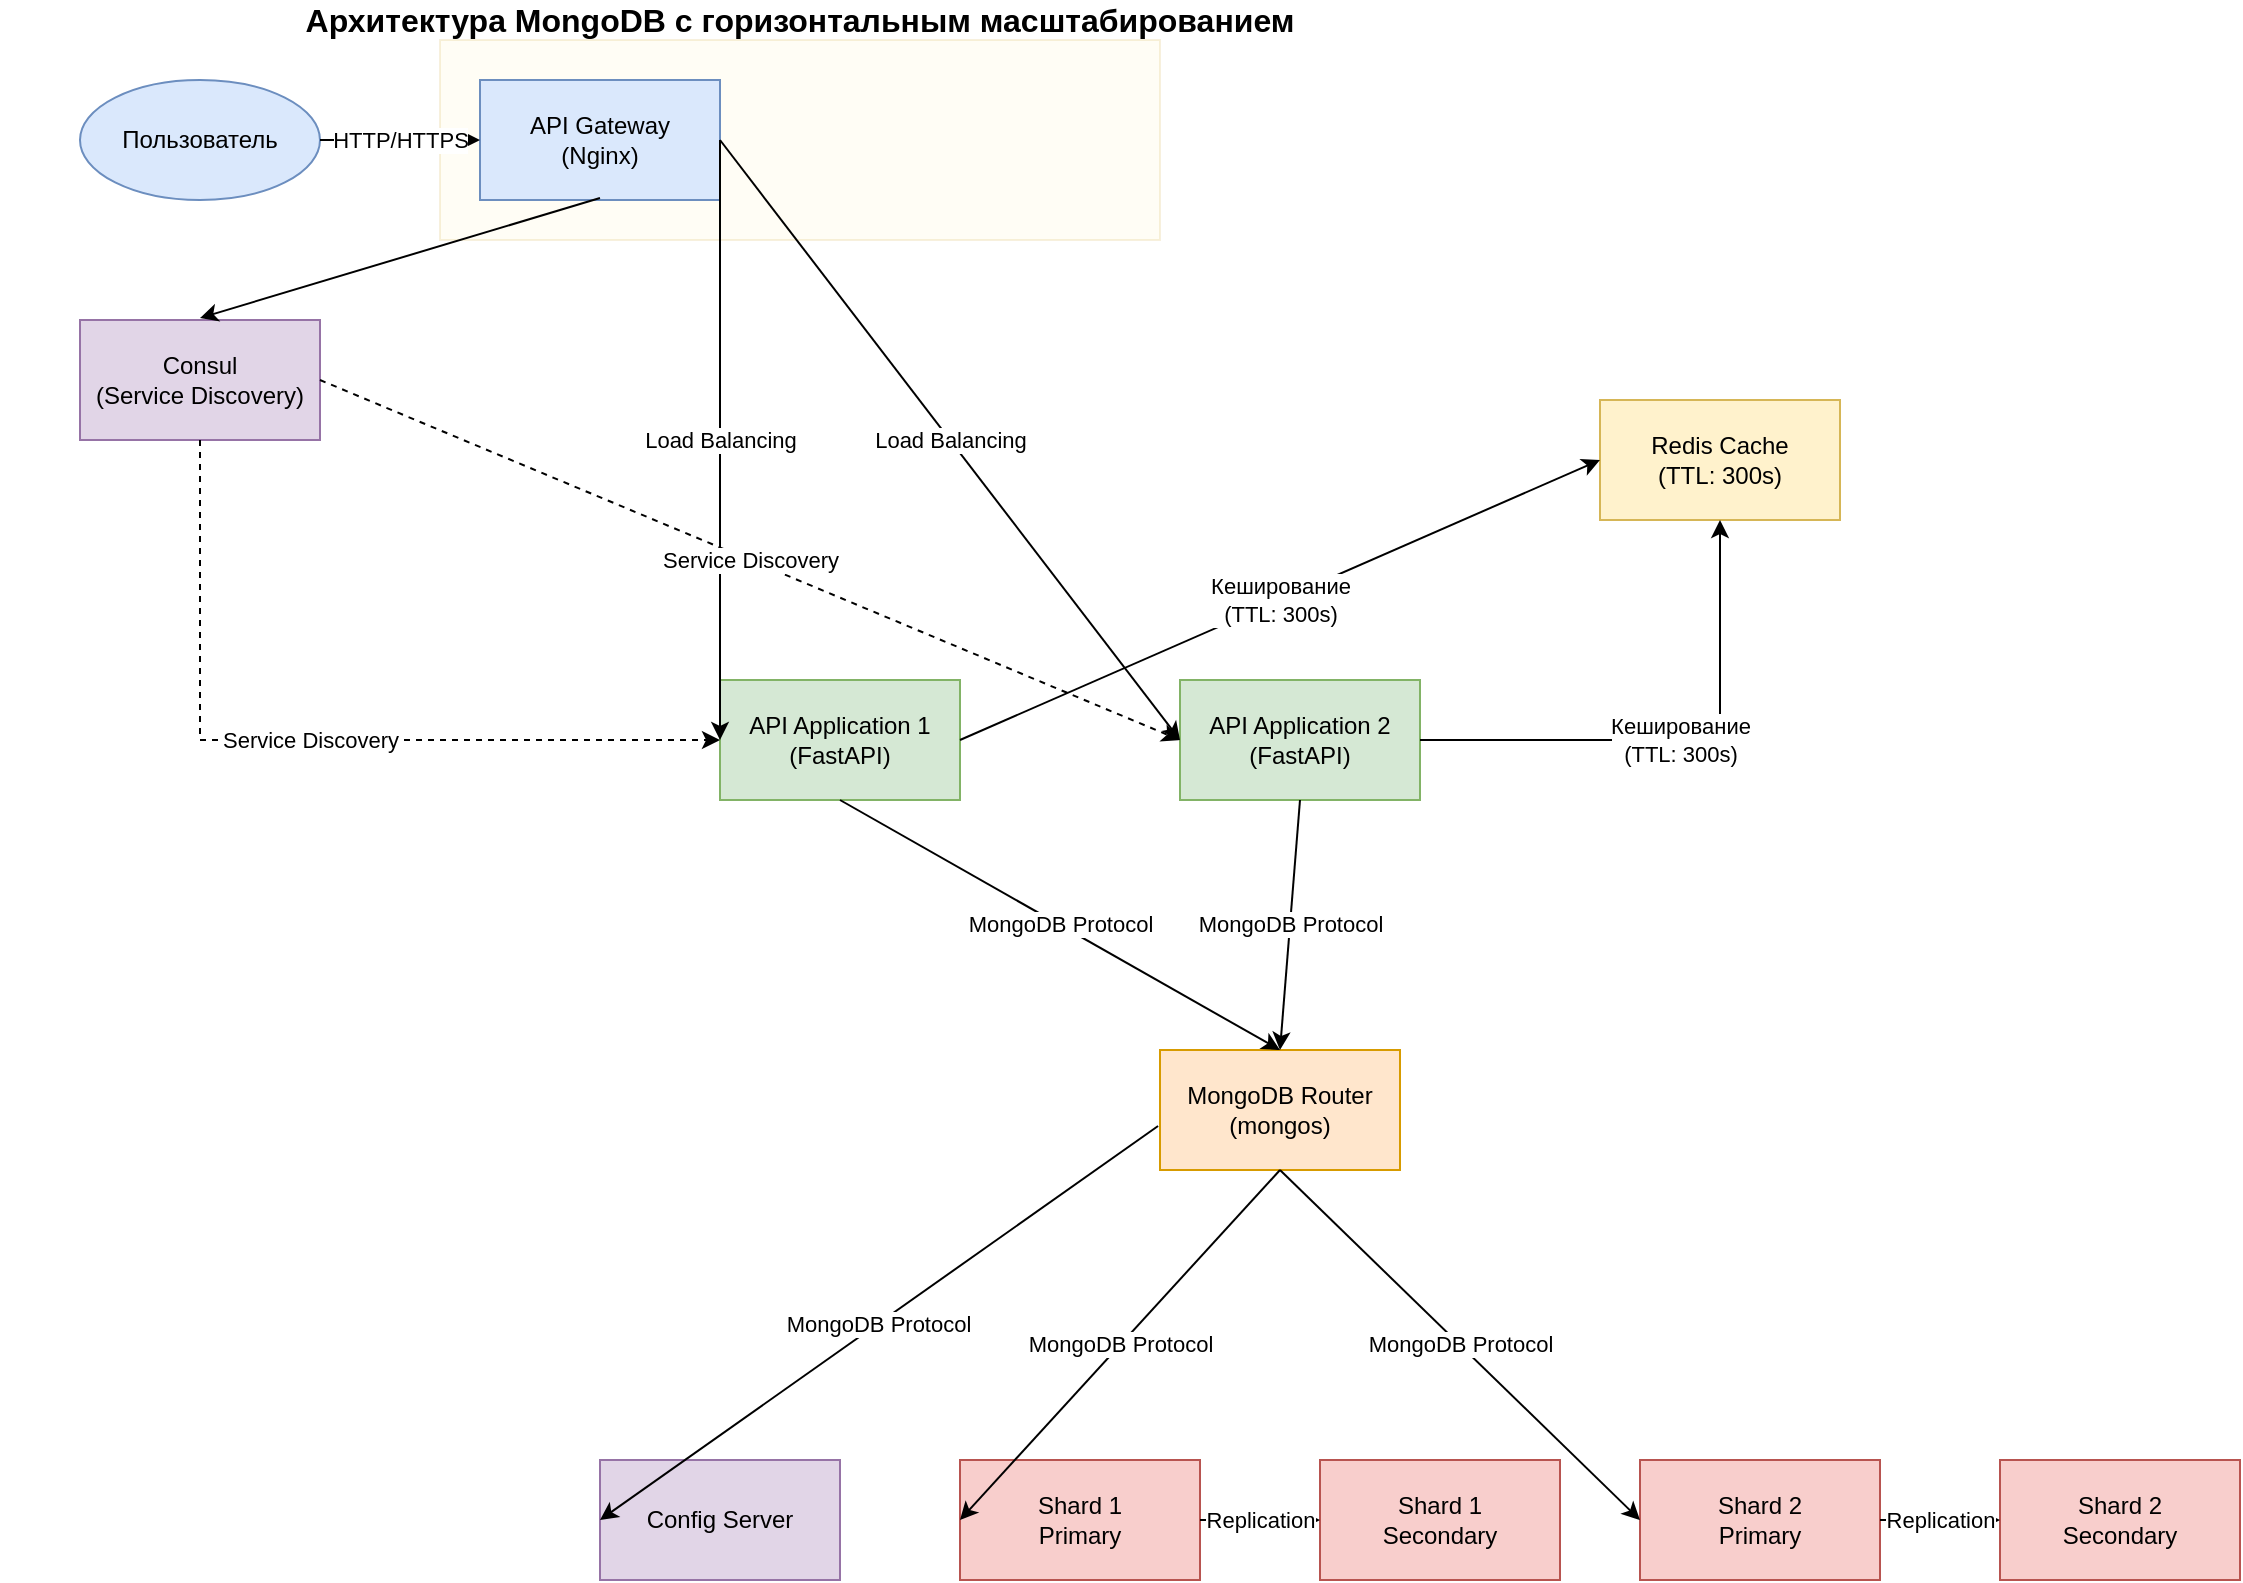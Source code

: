 <mxfile version="26.0.9">
  <diagram name="Page-1" id="architecture_scaled">
    <mxGraphModel dx="1292" dy="1162" grid="1" gridSize="10" guides="1" tooltips="1" connect="1" arrows="1" fold="1" page="1" pageScale="1" pageWidth="827" pageHeight="1169" math="0" shadow="0">
      <root>
        <mxCell id="0" />
        <mxCell id="1" parent="0" />
        <mxCell id="cache_area" value="" style="rounded=0;whiteSpace=wrap;html=1;fillColor=#fff2cc;strokeColor=#d6b656;opacity=20;" parent="1" vertex="1">
          <mxGeometry x="220" y="20" width="360" height="100" as="geometry" />
        </mxCell>
        <mxCell id="user" value="Пользователь" style="ellipse;whiteSpace=wrap;html=1;fillColor=#dae8fc;strokeColor=#6c8ebf;" parent="1" vertex="1">
          <mxGeometry x="40" y="40" width="120" height="60" as="geometry" />
        </mxCell>
        <mxCell id="gateway" value="API Gateway&#xa;(Nginx)" style="rounded=0;whiteSpace=wrap;html=1;fillColor=#dae8fc;strokeColor=#6c8ebf;" parent="1" vertex="1">
          <mxGeometry x="240" y="40" width="120" height="60" as="geometry" />
        </mxCell>
        <mxCell id="consul" value="Consul&#xa;(Service Discovery)" style="rounded=0;whiteSpace=wrap;html=1;fillColor=#e1d5e7;strokeColor=#9673a6;" parent="1" vertex="1">
          <mxGeometry x="40" y="160" width="120" height="60" as="geometry" />
        </mxCell>
        <mxCell id="api1" value="API Application 1&#xa;(FastAPI)" style="rounded=0;whiteSpace=wrap;html=1;fillColor=#d5e8d4;strokeColor=#82b366;" parent="1" vertex="1">
          <mxGeometry x="360" y="340" width="120" height="60" as="geometry" />
        </mxCell>
        <mxCell id="api2" value="API Application 2&#xa;(FastAPI)" style="rounded=0;whiteSpace=wrap;html=1;fillColor=#d5e8d4;strokeColor=#82b366;" parent="1" vertex="1">
          <mxGeometry x="590" y="340" width="120" height="60" as="geometry" />
        </mxCell>
        <mxCell id="redis" value="Redis Cache&#xa;(TTL: 300s)" style="rounded=0;whiteSpace=wrap;html=1;fillColor=#fff2cc;strokeColor=#d6b656;" parent="1" vertex="1">
          <mxGeometry x="800" y="200" width="120" height="60" as="geometry" />
        </mxCell>
        <mxCell id="mongos" value="MongoDB Router&#xa;(mongos)" style="rounded=0;whiteSpace=wrap;html=1;fillColor=#ffe6cc;strokeColor=#d79b00;" parent="1" vertex="1">
          <mxGeometry x="580" y="525" width="120" height="60" as="geometry" />
        </mxCell>
        <mxCell id="configsvr" value="Config Server" style="rounded=0;whiteSpace=wrap;html=1;fillColor=#e1d5e7;strokeColor=#9673a6;" parent="1" vertex="1">
          <mxGeometry x="300" y="730" width="120" height="60" as="geometry" />
        </mxCell>
        <mxCell id="shard1_primary" value="Shard 1&#xa;Primary" style="rounded=0;whiteSpace=wrap;html=1;fillColor=#f8cecc;strokeColor=#b85450;" parent="1" vertex="1">
          <mxGeometry x="480" y="730" width="120" height="60" as="geometry" />
        </mxCell>
        <mxCell id="shard1_secondary" value="Shard 1&#xa;Secondary" style="rounded=0;whiteSpace=wrap;html=1;fillColor=#f8cecc;strokeColor=#b85450;" parent="1" vertex="1">
          <mxGeometry x="660" y="730" width="120" height="60" as="geometry" />
        </mxCell>
        <mxCell id="shard2_primary" value="Shard 2&#xa;Primary" style="rounded=0;whiteSpace=wrap;html=1;fillColor=#f8cecc;strokeColor=#b85450;" parent="1" vertex="1">
          <mxGeometry x="820" y="730" width="120" height="60" as="geometry" />
        </mxCell>
        <mxCell id="shard2_secondary" value="Shard 2&#xa;Secondary" style="rounded=0;whiteSpace=wrap;html=1;fillColor=#f8cecc;strokeColor=#b85450;" parent="1" vertex="1">
          <mxGeometry x="1000" y="730" width="120" height="60" as="geometry" />
        </mxCell>
        <mxCell id="conn1" value="HTTP/HTTPS" style="endArrow=classic;html=1;rounded=0;exitX=1;exitY=0.5;entryX=0;entryY=0.5;" parent="1" source="user" target="gateway" edge="1">
          <mxGeometry relative="1" as="geometry" />
        </mxCell>
        <mxCell id="conn2" value="Load Balancing" style="endArrow=classic;html=1;rounded=0;exitX=1;exitY=0.5;entryX=0;entryY=0.5;" parent="1" source="gateway" target="api1" edge="1">
          <mxGeometry relative="1" as="geometry" />
        </mxCell>
        <mxCell id="conn3" value="Load Balancing" style="endArrow=classic;html=1;rounded=0;exitX=1;exitY=0.5;entryX=0;entryY=0.5;" parent="1" source="gateway" target="api2" edge="1">
          <mxGeometry relative="1" as="geometry" />
        </mxCell>
        <mxCell id="conn4" value="Service Discovery" style="endArrow=classic;html=1;rounded=0;exitX=0.5;exitY=1;entryX=0;entryY=0.5;dashed=1;exitDx=0;exitDy=0;" parent="1" source="consul" target="api1" edge="1">
          <mxGeometry relative="1" as="geometry">
            <Array as="points">
              <mxPoint x="100" y="370" />
            </Array>
          </mxGeometry>
        </mxCell>
        <mxCell id="conn5" value="Service Discovery" style="endArrow=classic;html=1;rounded=0;exitX=1;exitY=0.5;entryX=0;entryY=0.5;dashed=1;" parent="1" source="consul" target="api2" edge="1">
          <mxGeometry relative="1" as="geometry" />
        </mxCell>
        <mxCell id="conn6" value="Кеширование&#xa;(TTL: 300s)" style="endArrow=classic;html=1;rounded=0;exitX=1;exitY=0.5;entryX=0;entryY=0.5;" parent="1" source="api1" target="redis" edge="1">
          <mxGeometry relative="1" as="geometry" />
        </mxCell>
        <mxCell id="conn7" value="Кеширование&#xa;(TTL: 300s)" style="endArrow=classic;html=1;rounded=0;exitX=1;exitY=0.5;entryX=0.5;entryY=1;entryDx=0;entryDy=0;" parent="1" source="api2" target="redis" edge="1">
          <mxGeometry relative="1" as="geometry">
            <Array as="points">
              <mxPoint x="860" y="370" />
            </Array>
          </mxGeometry>
        </mxCell>
        <mxCell id="conn8" value="MongoDB Protocol" style="endArrow=classic;html=1;rounded=0;exitX=0.5;exitY=1;entryX=0.5;entryY=0;entryDx=0;entryDy=0;exitDx=0;exitDy=0;" parent="1" source="api1" target="mongos" edge="1">
          <mxGeometry relative="1" as="geometry" />
        </mxCell>
        <mxCell id="conn9" value="MongoDB Protocol" style="endArrow=classic;html=1;rounded=0;exitX=0.5;exitY=1;entryX=0.5;entryY=0;entryDx=0;entryDy=0;exitDx=0;exitDy=0;" parent="1" source="api2" target="mongos" edge="1">
          <mxGeometry relative="1" as="geometry" />
        </mxCell>
        <mxCell id="conn10" value="MongoDB Protocol" style="endArrow=classic;html=1;rounded=0;exitX=-0.008;exitY=0.633;entryX=0;entryY=0.5;exitDx=0;exitDy=0;exitPerimeter=0;" parent="1" source="mongos" target="configsvr" edge="1">
          <mxGeometry relative="1" as="geometry" />
        </mxCell>
        <mxCell id="conn11" value="MongoDB Protocol" style="endArrow=classic;html=1;rounded=0;exitX=0.5;exitY=1;entryX=0;entryY=0.5;" parent="1" source="mongos" target="shard1_primary" edge="1">
          <mxGeometry relative="1" as="geometry" />
        </mxCell>
        <mxCell id="conn12" value="MongoDB Protocol" style="endArrow=classic;html=1;rounded=0;exitX=0.5;exitY=1;entryX=0;entryY=0.5;" parent="1" source="mongos" target="shard2_primary" edge="1">
          <mxGeometry relative="1" as="geometry" />
        </mxCell>
        <mxCell id="repl1" value="Replication" style="endArrow=classic;html=1;rounded=0;exitX=1;exitY=0.5;entryX=0;entryY=0.5;dashed=1;" parent="1" source="shard1_primary" target="shard1_secondary" edge="1">
          <mxGeometry relative="1" as="geometry" />
        </mxCell>
        <mxCell id="repl2" value="Replication" style="endArrow=classic;html=1;rounded=0;exitX=1;exitY=0.5;entryX=0;entryY=0.5;dashed=1;" parent="1" source="shard2_primary" target="shard2_secondary" edge="1">
          <mxGeometry relative="1" as="geometry" />
        </mxCell>
        <mxCell id="title" value="Архитектура MongoDB с горизонтальным масштабированием" style="text;html=1;strokeColor=none;fillColor=none;align=center;verticalAlign=middle;whiteSpace=wrap;rounded=0;fontSize=16;fontStyle=1" parent="1" vertex="1">
          <mxGeometry width="800" height="20" as="geometry" />
        </mxCell>
        <mxCell id="SCiGyBjGeWBM0Uq5Eu4k-2" value="" style="endArrow=classic;html=1;rounded=0;exitX=0.5;exitY=1;entryX=0.5;entryY=0;exitDx=0;exitDy=0;entryDx=0;entryDy=0;" edge="1" parent="1">
          <mxGeometry relative="1" as="geometry">
            <mxPoint x="300" y="99" as="sourcePoint" />
            <mxPoint x="100" y="159" as="targetPoint" />
          </mxGeometry>
        </mxCell>
      </root>
    </mxGraphModel>
  </diagram>
</mxfile>
